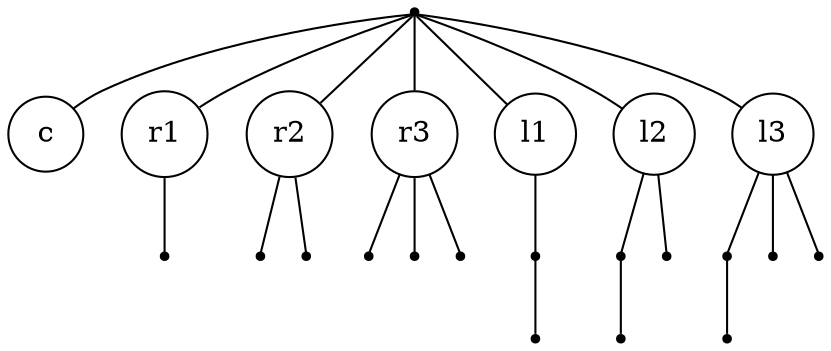 # Place the cursor inside "graph" to get some refactoring options

graph {
    
     node[shape=point];
     fontsize = "6pt";

    
    root -- finite;
    finite[label="c", shape="circle"]

    root -- omega;
    omega[label="r1",shape="circle"]; 
    omega--mul1;


    root -- m2omega ; 
    m2omega[label="r2",shape="circle"];
    m2omega--mul2;
    m2omega--mul2b;

    root -- m3omega; 
    m3omega[label="r3",shape="circle"];
    m3omega--mul3;
    m3omega--mul3b;
    m3omega--mul3c;



    root -- crud ;
    crud[label="l1",shape="circle"];
    crud -- bro -- crap;

    root -- crud2;
    crud2[label="l2",shape="circle"];
    crud2 -- bro2;
    bro2 -- crap2;
    crud2 -- dupe;

    root -- crud3;
    crud3[label="l3",shape="circle"];
    crud3 -- bro3;
    bro3 -- crap3;
    crud3 -- dupe3;
    crud3 -- dupe33;

}
